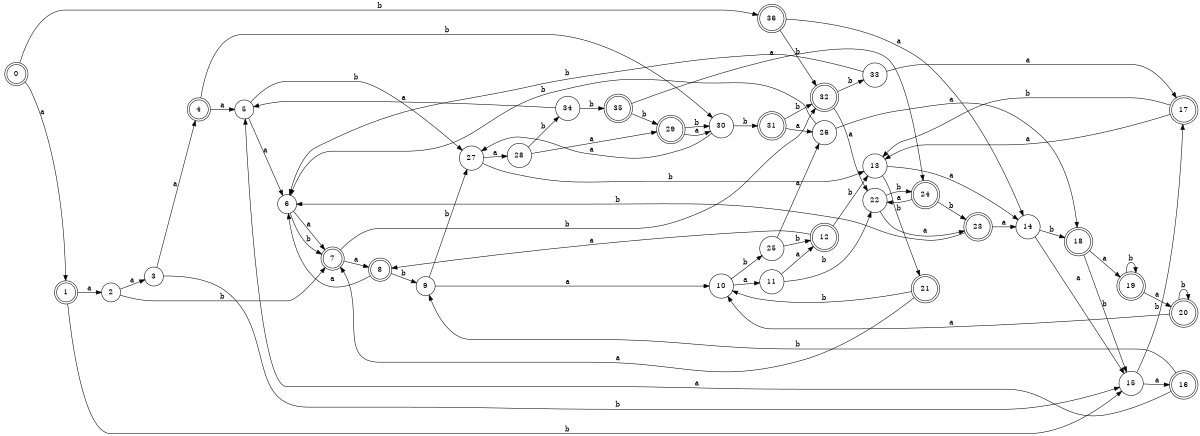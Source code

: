 digraph n30_2 {
__start0 [label="" shape="none"];

rankdir=LR;
size="8,5";

s0 [style="rounded,filled", color="black", fillcolor="white" shape="doublecircle", label="0"];
s1 [style="rounded,filled", color="black", fillcolor="white" shape="doublecircle", label="1"];
s2 [style="filled", color="black", fillcolor="white" shape="circle", label="2"];
s3 [style="filled", color="black", fillcolor="white" shape="circle", label="3"];
s4 [style="rounded,filled", color="black", fillcolor="white" shape="doublecircle", label="4"];
s5 [style="filled", color="black", fillcolor="white" shape="circle", label="5"];
s6 [style="filled", color="black", fillcolor="white" shape="circle", label="6"];
s7 [style="rounded,filled", color="black", fillcolor="white" shape="doublecircle", label="7"];
s8 [style="rounded,filled", color="black", fillcolor="white" shape="doublecircle", label="8"];
s9 [style="filled", color="black", fillcolor="white" shape="circle", label="9"];
s10 [style="filled", color="black", fillcolor="white" shape="circle", label="10"];
s11 [style="filled", color="black", fillcolor="white" shape="circle", label="11"];
s12 [style="rounded,filled", color="black", fillcolor="white" shape="doublecircle", label="12"];
s13 [style="filled", color="black", fillcolor="white" shape="circle", label="13"];
s14 [style="filled", color="black", fillcolor="white" shape="circle", label="14"];
s15 [style="filled", color="black", fillcolor="white" shape="circle", label="15"];
s16 [style="rounded,filled", color="black", fillcolor="white" shape="doublecircle", label="16"];
s17 [style="rounded,filled", color="black", fillcolor="white" shape="doublecircle", label="17"];
s18 [style="rounded,filled", color="black", fillcolor="white" shape="doublecircle", label="18"];
s19 [style="rounded,filled", color="black", fillcolor="white" shape="doublecircle", label="19"];
s20 [style="rounded,filled", color="black", fillcolor="white" shape="doublecircle", label="20"];
s21 [style="rounded,filled", color="black", fillcolor="white" shape="doublecircle", label="21"];
s22 [style="filled", color="black", fillcolor="white" shape="circle", label="22"];
s23 [style="rounded,filled", color="black", fillcolor="white" shape="doublecircle", label="23"];
s24 [style="rounded,filled", color="black", fillcolor="white" shape="doublecircle", label="24"];
s25 [style="filled", color="black", fillcolor="white" shape="circle", label="25"];
s26 [style="filled", color="black", fillcolor="white" shape="circle", label="26"];
s27 [style="filled", color="black", fillcolor="white" shape="circle", label="27"];
s28 [style="filled", color="black", fillcolor="white" shape="circle", label="28"];
s29 [style="rounded,filled", color="black", fillcolor="white" shape="doublecircle", label="29"];
s30 [style="filled", color="black", fillcolor="white" shape="circle", label="30"];
s31 [style="rounded,filled", color="black", fillcolor="white" shape="doublecircle", label="31"];
s32 [style="rounded,filled", color="black", fillcolor="white" shape="doublecircle", label="32"];
s33 [style="filled", color="black", fillcolor="white" shape="circle", label="33"];
s34 [style="filled", color="black", fillcolor="white" shape="circle", label="34"];
s35 [style="rounded,filled", color="black", fillcolor="white" shape="doublecircle", label="35"];
s36 [style="rounded,filled", color="black", fillcolor="white" shape="doublecircle", label="36"];
s0 -> s1 [label="a"];
s0 -> s36 [label="b"];
s1 -> s2 [label="a"];
s1 -> s15 [label="b"];
s2 -> s3 [label="a"];
s2 -> s7 [label="b"];
s3 -> s4 [label="a"];
s3 -> s15 [label="b"];
s4 -> s5 [label="a"];
s4 -> s30 [label="b"];
s5 -> s6 [label="a"];
s5 -> s27 [label="b"];
s6 -> s7 [label="a"];
s6 -> s7 [label="b"];
s7 -> s8 [label="a"];
s7 -> s32 [label="b"];
s8 -> s6 [label="a"];
s8 -> s9 [label="b"];
s9 -> s10 [label="a"];
s9 -> s27 [label="b"];
s10 -> s11 [label="a"];
s10 -> s25 [label="b"];
s11 -> s12 [label="a"];
s11 -> s22 [label="b"];
s12 -> s8 [label="a"];
s12 -> s13 [label="b"];
s13 -> s14 [label="a"];
s13 -> s21 [label="b"];
s14 -> s15 [label="a"];
s14 -> s18 [label="b"];
s15 -> s16 [label="a"];
s15 -> s17 [label="b"];
s16 -> s5 [label="a"];
s16 -> s9 [label="b"];
s17 -> s13 [label="a"];
s17 -> s13 [label="b"];
s18 -> s19 [label="a"];
s18 -> s15 [label="b"];
s19 -> s20 [label="a"];
s19 -> s19 [label="b"];
s20 -> s10 [label="a"];
s20 -> s20 [label="b"];
s21 -> s7 [label="a"];
s21 -> s10 [label="b"];
s22 -> s23 [label="a"];
s22 -> s24 [label="b"];
s23 -> s14 [label="a"];
s23 -> s6 [label="b"];
s24 -> s22 [label="a"];
s24 -> s23 [label="b"];
s25 -> s26 [label="a"];
s25 -> s12 [label="b"];
s26 -> s18 [label="a"];
s26 -> s6 [label="b"];
s27 -> s28 [label="a"];
s27 -> s13 [label="b"];
s28 -> s29 [label="a"];
s28 -> s34 [label="b"];
s29 -> s30 [label="a"];
s29 -> s30 [label="b"];
s30 -> s27 [label="a"];
s30 -> s31 [label="b"];
s31 -> s26 [label="a"];
s31 -> s32 [label="b"];
s32 -> s22 [label="a"];
s32 -> s33 [label="b"];
s33 -> s17 [label="a"];
s33 -> s6 [label="b"];
s34 -> s5 [label="a"];
s34 -> s35 [label="b"];
s35 -> s24 [label="a"];
s35 -> s29 [label="b"];
s36 -> s14 [label="a"];
s36 -> s32 [label="b"];

}